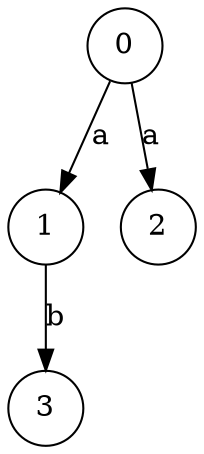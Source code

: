digraph { 
node [shape = doublecircle]; node [shape = circle]; 
0 -> 1 [ label="a", weigth="0.6"]; 
0 -> 2 [ label="a", weigth="0.6"]; 
1 -> 3 [ label="b", weigth="0.6"]; 
}